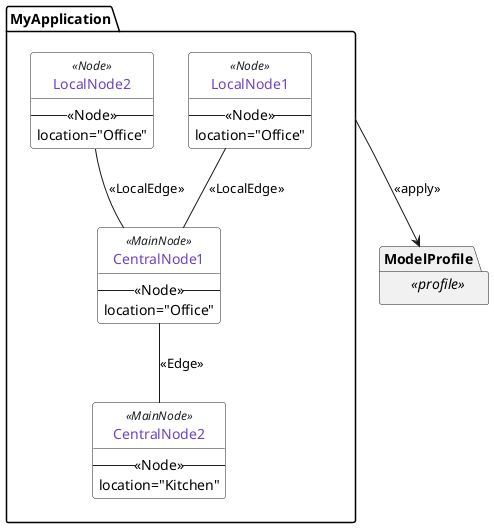 @startuml
package ModelProfile <<profile>> {

}

package MyApplication {
    class CentralNode1 <<MainNode>> {
        -- <<Node>> --
        location="Office"
    }
    class CentralNode2 <<MainNode>> {
        -- <<Node>> --
        location="Kitchen"
    } 
    class LocalNode1 <<Node>> {
        -- <<Node>> --
        location="Office"
    }
    class LocalNode2 <<Node>> {
        -- <<Node>> --
        location="Office"
    }
    CentralNode1 -- CentralNode2 : <<Edge>>
    LocalNode1 -- CentralNode1 : <<LocalEdge>>
    LocalNode2 -- CentralNode1 : <<LocalEdge>>
}

MyApplication --> ModelProfile : <<apply>>

hide circle
 
skinparam defaultFontName Source Code Pro

skinparam ClassStereotypeFontColor #1b1f23

skinparam class {
    BackgroundColor White
    BorderColor #1b1f23
    ArrowColor #1b1f23
    FontColor #6f42c1
}

skinparam note {
    BackgroundColor White
    BorderColor #1b1f23
    ArrowColor #1b1f23
    FontColor #d73a49
}


skinparam stereotype {
    FontColor #d73a49
}
@enduml